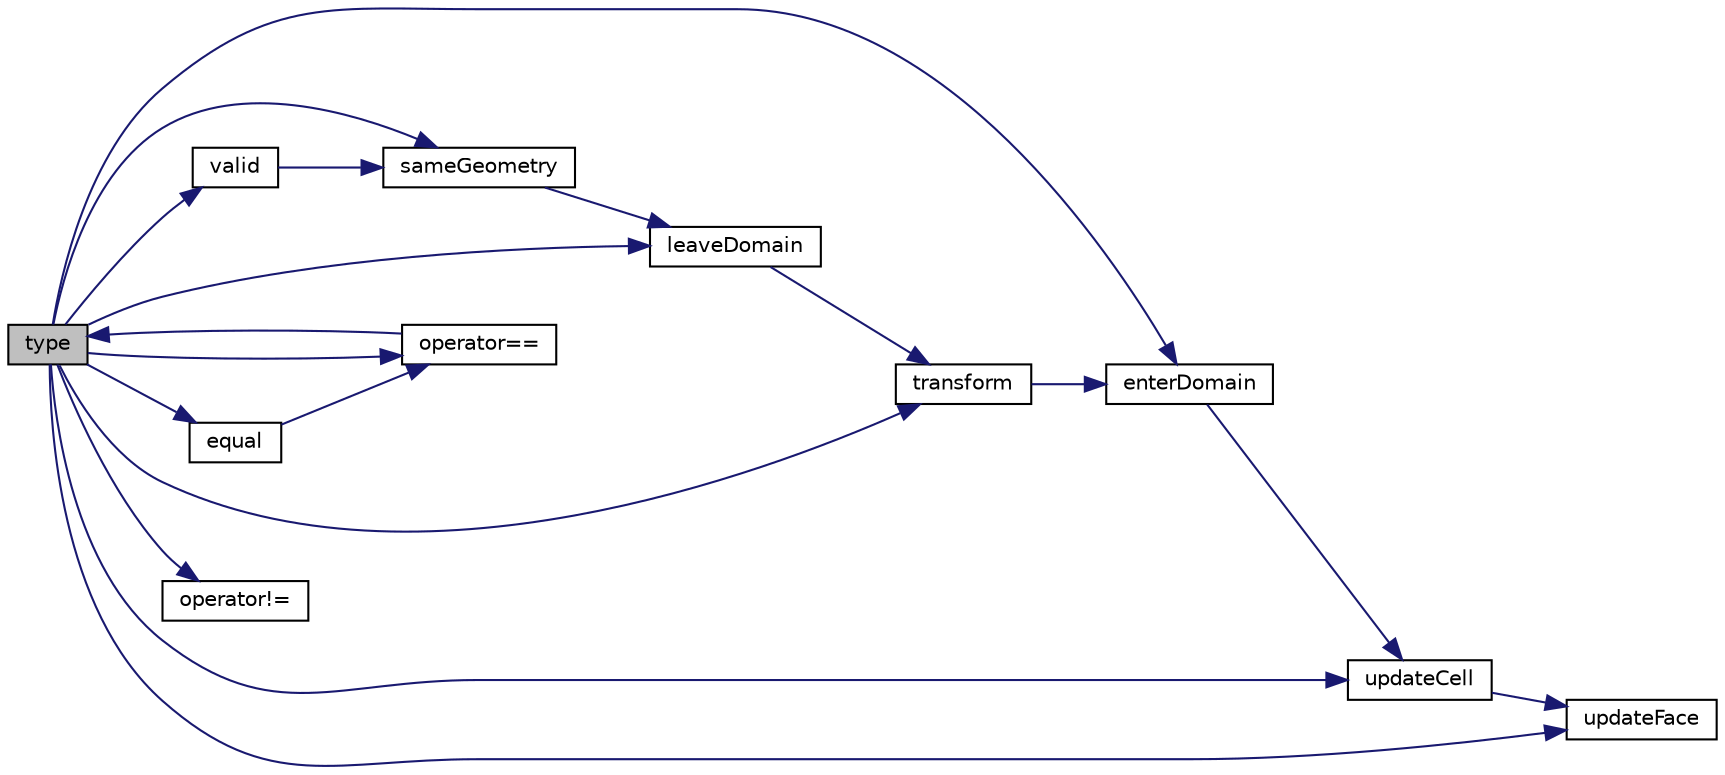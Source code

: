 digraph "type"
{
  bgcolor="transparent";
  edge [fontname="Helvetica",fontsize="10",labelfontname="Helvetica",labelfontsize="10"];
  node [fontname="Helvetica",fontsize="10",shape=record];
  rankdir="LR";
  Node6 [label="type",height=0.2,width=0.4,color="black", fillcolor="grey75", style="filled", fontcolor="black"];
  Node6 -> Node7 [color="midnightblue",fontsize="10",style="solid",fontname="Helvetica"];
  Node7 [label="enterDomain",height=0.2,width=0.4,color="black",URL="$a26085.html#abbe3aa02a3070281da5b28b4bcde267d",tooltip="Reverse of leaveDomain. "];
  Node7 -> Node8 [color="midnightblue",fontsize="10",style="solid",fontname="Helvetica"];
  Node8 [label="updateCell",height=0.2,width=0.4,color="black",URL="$a26085.html#a3679a0a65a386d33c8cc1eee397805c2",tooltip="Influence of neighbouring face. "];
  Node8 -> Node9 [color="midnightblue",fontsize="10",style="solid",fontname="Helvetica"];
  Node9 [label="updateFace",height=0.2,width=0.4,color="black",URL="$a26085.html#aa44d1047100dc95692a55d40fac93d8f",tooltip="Influence of neighbouring cell. "];
  Node6 -> Node10 [color="midnightblue",fontsize="10",style="solid",fontname="Helvetica"];
  Node10 [label="equal",height=0.2,width=0.4,color="black",URL="$a26085.html#a3f31a72f294393353768670bd8096c97",tooltip="Same (like operator==) "];
  Node10 -> Node11 [color="midnightblue",fontsize="10",style="solid",fontname="Helvetica"];
  Node11 [label="operator==",height=0.2,width=0.4,color="black",URL="$a26085.html#a4da03dcaf60807b28d6fda82f2427f87"];
  Node11 -> Node6 [color="midnightblue",fontsize="10",style="solid",fontname="Helvetica"];
  Node6 -> Node12 [color="midnightblue",fontsize="10",style="solid",fontname="Helvetica"];
  Node12 [label="leaveDomain",height=0.2,width=0.4,color="black",URL="$a26085.html#ac7eab9fcccdfd21e4949f8356fd19697",tooltip="Convert any absolute coordinates into relative to (patch)face. "];
  Node12 -> Node13 [color="midnightblue",fontsize="10",style="solid",fontname="Helvetica"];
  Node13 [label="transform",height=0.2,width=0.4,color="black",URL="$a26085.html#a165ad8560abc6370113f30a2b4da560f",tooltip="Apply rotation matrix to any coordinates. "];
  Node13 -> Node7 [color="midnightblue",fontsize="10",style="solid",fontname="Helvetica"];
  Node6 -> Node14 [color="midnightblue",fontsize="10",style="solid",fontname="Helvetica"];
  Node14 [label="operator!=",height=0.2,width=0.4,color="black",URL="$a26085.html#a707ec5f61a6168eddd604546893591b4"];
  Node6 -> Node11 [color="midnightblue",fontsize="10",style="solid",fontname="Helvetica"];
  Node6 -> Node15 [color="midnightblue",fontsize="10",style="solid",fontname="Helvetica"];
  Node15 [label="sameGeometry",height=0.2,width=0.4,color="black",URL="$a26085.html#aede93467639a2b564abd045687a2c899",tooltip="Check for identical geometrical data. Used for cyclics checking. "];
  Node15 -> Node12 [color="midnightblue",fontsize="10",style="solid",fontname="Helvetica"];
  Node6 -> Node13 [color="midnightblue",fontsize="10",style="solid",fontname="Helvetica"];
  Node6 -> Node8 [color="midnightblue",fontsize="10",style="solid",fontname="Helvetica"];
  Node6 -> Node9 [color="midnightblue",fontsize="10",style="solid",fontname="Helvetica"];
  Node6 -> Node16 [color="midnightblue",fontsize="10",style="solid",fontname="Helvetica"];
  Node16 [label="valid",height=0.2,width=0.4,color="black",URL="$a26085.html#aa4ad85c1548bba1f67ef9566c82f7baa",tooltip="Check whether origin has been changed at all or. "];
  Node16 -> Node15 [color="midnightblue",fontsize="10",style="solid",fontname="Helvetica"];
}
